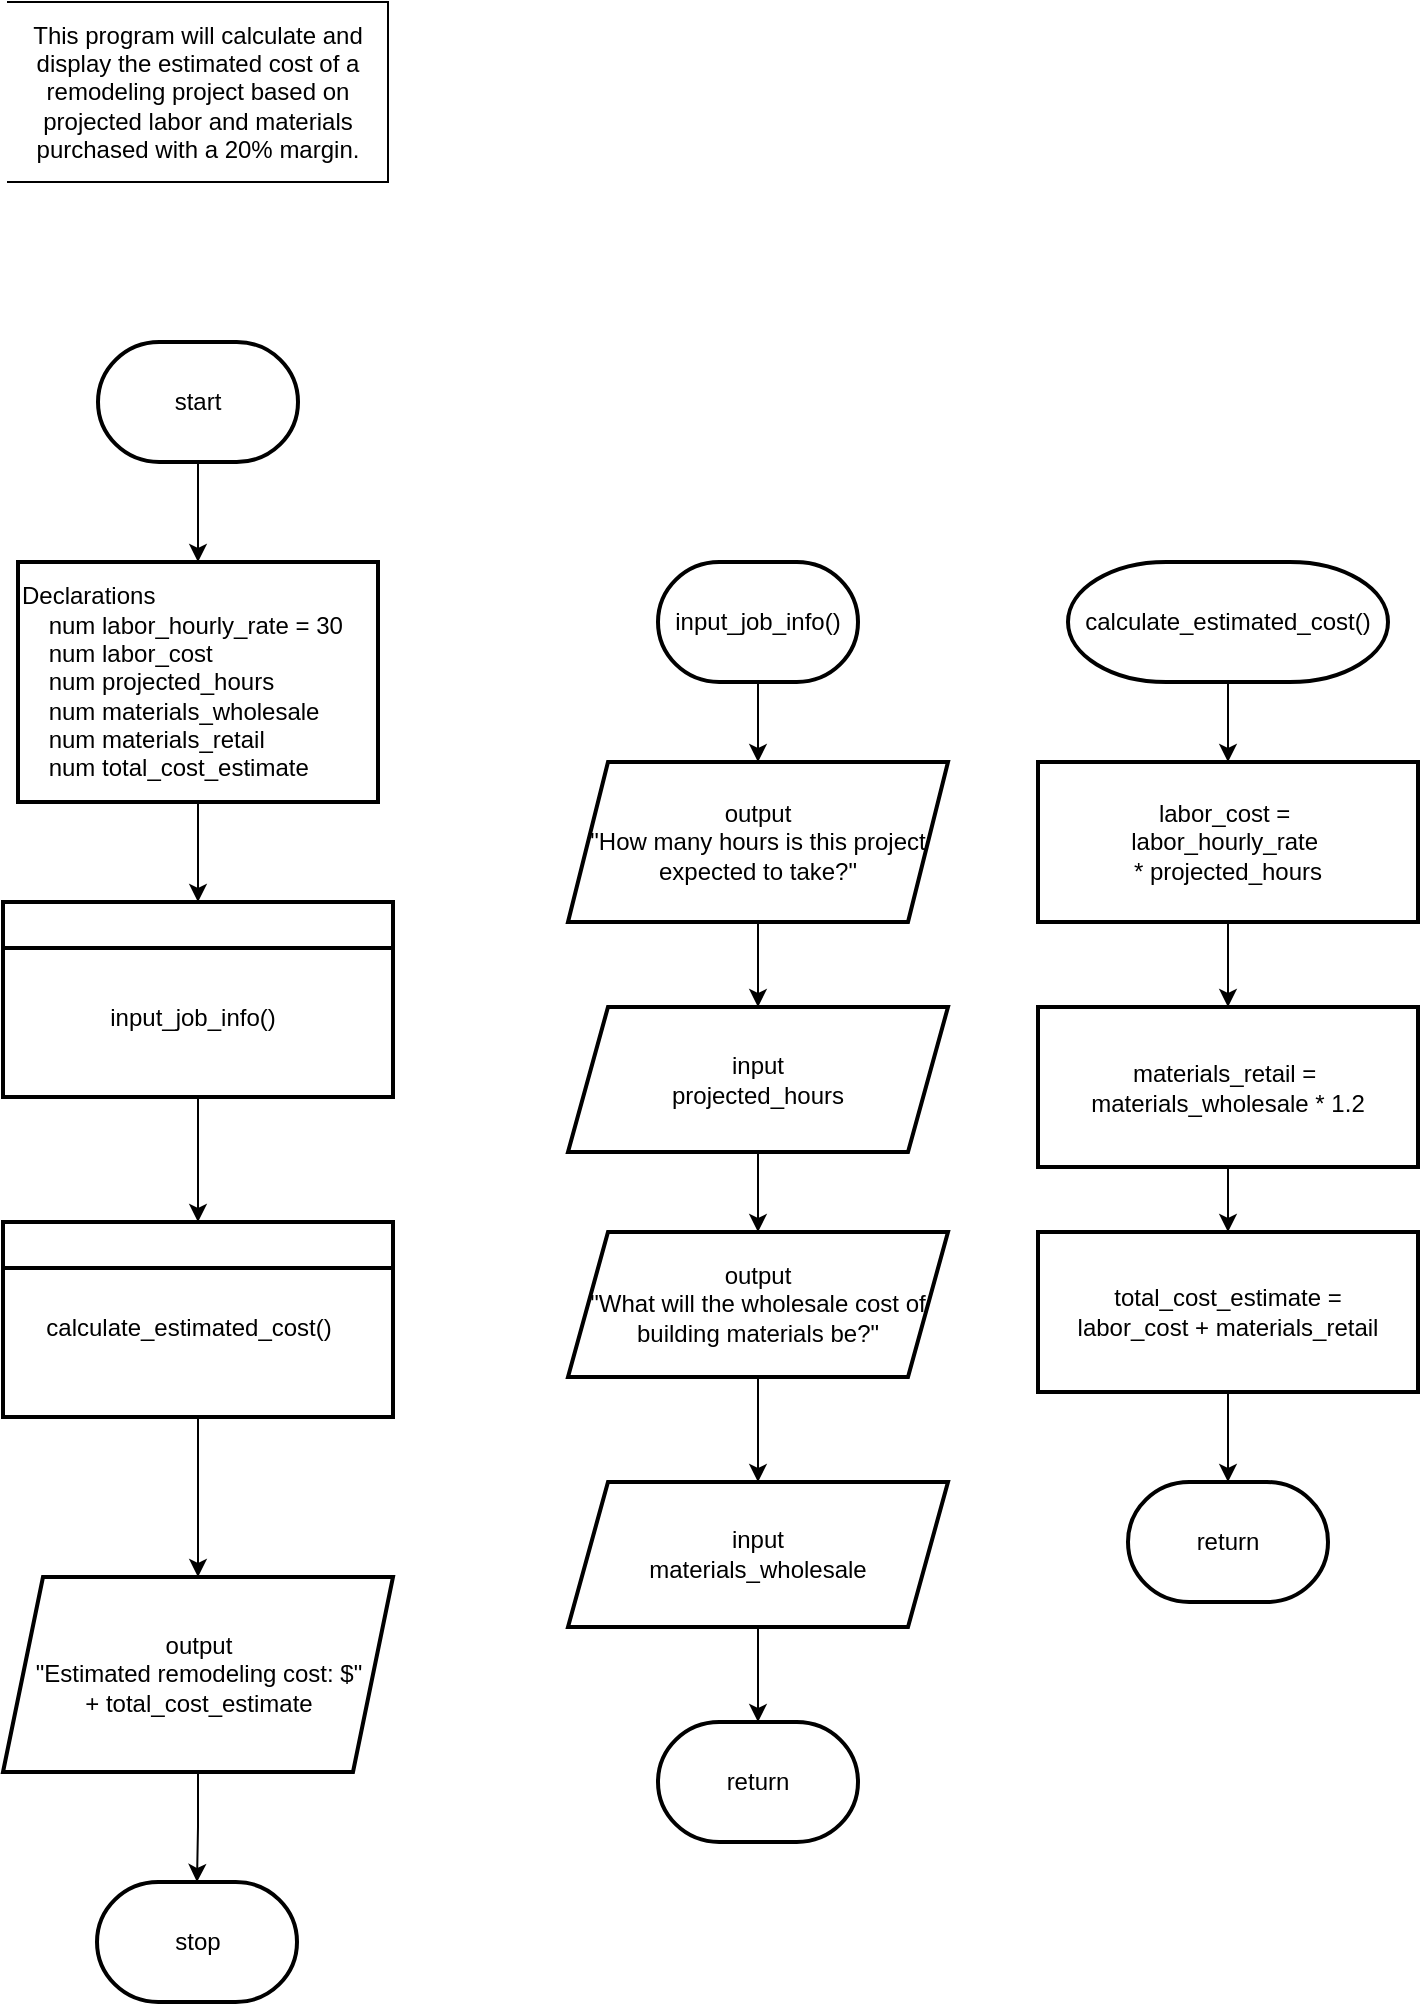 <mxfile version="24.7.5">
  <diagram name="Page-1" id="s3L-btYn44wDV7lQ9AKe">
    <mxGraphModel dx="1098" dy="1180" grid="1" gridSize="10" guides="1" tooltips="1" connect="1" arrows="1" fold="1" page="1" pageScale="1" pageWidth="850" pageHeight="1100" math="0" shadow="0">
      <root>
        <mxCell id="0" />
        <mxCell id="1" parent="0" />
        <mxCell id="SywsNwHquTh32yqQg8dh-3" value="This program will calculate and display the estimated cost of a remodeling project based on projected labor and materials purchased with a 20% margin." style="shape=partialRectangle;whiteSpace=wrap;html=1;left=0;fillColor=none;" vertex="1" parent="1">
          <mxGeometry x="40" y="40" width="190" height="90" as="geometry" />
        </mxCell>
        <mxCell id="SywsNwHquTh32yqQg8dh-6" value="" style="edgeStyle=orthogonalEdgeStyle;rounded=0;orthogonalLoop=1;jettySize=auto;html=1;" edge="1" parent="1" source="SywsNwHquTh32yqQg8dh-4" target="SywsNwHquTh32yqQg8dh-5">
          <mxGeometry relative="1" as="geometry" />
        </mxCell>
        <mxCell id="SywsNwHquTh32yqQg8dh-4" value="start" style="strokeWidth=2;html=1;shape=mxgraph.flowchart.terminator;whiteSpace=wrap;" vertex="1" parent="1">
          <mxGeometry x="85" y="210" width="100" height="60" as="geometry" />
        </mxCell>
        <mxCell id="SywsNwHquTh32yqQg8dh-8" value="" style="edgeStyle=orthogonalEdgeStyle;rounded=0;orthogonalLoop=1;jettySize=auto;html=1;" edge="1" parent="1" source="SywsNwHquTh32yqQg8dh-5" target="SywsNwHquTh32yqQg8dh-7">
          <mxGeometry relative="1" as="geometry" />
        </mxCell>
        <mxCell id="SywsNwHquTh32yqQg8dh-5" value="Declarations&lt;div&gt;&amp;nbsp; &amp;nbsp; num labor_hourly_rate = 30&lt;/div&gt;&lt;div&gt;&amp;nbsp; &amp;nbsp; num labor_cost&lt;/div&gt;&lt;div&gt;&amp;nbsp; &amp;nbsp; num projected_hours&lt;/div&gt;&lt;div&gt;&amp;nbsp; &amp;nbsp; num materials_wholesale&lt;/div&gt;&lt;div&gt;&amp;nbsp; &amp;nbsp; num materials_retail&lt;/div&gt;&lt;div&gt;&amp;nbsp; &amp;nbsp; num total_cost_estimate&lt;/div&gt;" style="whiteSpace=wrap;html=1;strokeWidth=2;align=left;" vertex="1" parent="1">
          <mxGeometry x="45" y="320" width="180" height="120" as="geometry" />
        </mxCell>
        <mxCell id="SywsNwHquTh32yqQg8dh-11" value="" style="edgeStyle=orthogonalEdgeStyle;rounded=0;orthogonalLoop=1;jettySize=auto;html=1;" edge="1" parent="1" source="SywsNwHquTh32yqQg8dh-7" target="SywsNwHquTh32yqQg8dh-10">
          <mxGeometry relative="1" as="geometry" />
        </mxCell>
        <mxCell id="SywsNwHquTh32yqQg8dh-7" value="" style="whiteSpace=wrap;html=1;align=left;strokeWidth=2;shape=swimlane;fontStyle=1;startSize=23;" vertex="1" parent="1">
          <mxGeometry x="37.5" y="490" width="195" height="97.5" as="geometry" />
        </mxCell>
        <mxCell id="SywsNwHquTh32yqQg8dh-9" value="input_job_info()" style="text;html=1;align=center;verticalAlign=middle;resizable=0;points=[];autosize=1;strokeColor=none;fillColor=none;" vertex="1" parent="1">
          <mxGeometry x="76.5" y="532.5" width="110" height="30" as="geometry" />
        </mxCell>
        <mxCell id="SywsNwHquTh32yqQg8dh-42" value="" style="edgeStyle=orthogonalEdgeStyle;rounded=0;orthogonalLoop=1;jettySize=auto;html=1;" edge="1" parent="1" source="SywsNwHquTh32yqQg8dh-10" target="SywsNwHquTh32yqQg8dh-41">
          <mxGeometry relative="1" as="geometry" />
        </mxCell>
        <mxCell id="SywsNwHquTh32yqQg8dh-10" value="" style="whiteSpace=wrap;html=1;align=left;strokeWidth=2;shape=swimlane;fontStyle=1;startSize=23;" vertex="1" parent="1">
          <mxGeometry x="37.5" y="650" width="195" height="97.5" as="geometry" />
        </mxCell>
        <mxCell id="SywsNwHquTh32yqQg8dh-12" value="calculate_estimated_cost()" style="text;html=1;align=center;verticalAlign=middle;resizable=0;points=[];autosize=1;strokeColor=none;fillColor=none;" vertex="1" parent="1">
          <mxGeometry x="45" y="688" width="170" height="30" as="geometry" />
        </mxCell>
        <mxCell id="SywsNwHquTh32yqQg8dh-15" value="" style="edgeStyle=orthogonalEdgeStyle;rounded=0;orthogonalLoop=1;jettySize=auto;html=1;" edge="1" parent="1" source="SywsNwHquTh32yqQg8dh-13" target="SywsNwHquTh32yqQg8dh-14">
          <mxGeometry relative="1" as="geometry" />
        </mxCell>
        <mxCell id="SywsNwHquTh32yqQg8dh-13" value="input_job_info()" style="strokeWidth=2;html=1;shape=mxgraph.flowchart.terminator;whiteSpace=wrap;" vertex="1" parent="1">
          <mxGeometry x="365" y="320" width="100" height="60" as="geometry" />
        </mxCell>
        <mxCell id="SywsNwHquTh32yqQg8dh-18" value="" style="edgeStyle=orthogonalEdgeStyle;rounded=0;orthogonalLoop=1;jettySize=auto;html=1;" edge="1" parent="1" source="SywsNwHquTh32yqQg8dh-14" target="SywsNwHquTh32yqQg8dh-17">
          <mxGeometry relative="1" as="geometry" />
        </mxCell>
        <mxCell id="SywsNwHquTh32yqQg8dh-14" value="output&lt;br&gt;&quot;How many hours is this project expected to take?&quot;" style="whiteSpace=wrap;html=1;strokeWidth=2;shape=parallelogram;fixedSize=1;rounded=0;perimeter=parallelogramPerimeter;" vertex="1" parent="1">
          <mxGeometry x="320" y="420" width="190" height="80" as="geometry" />
        </mxCell>
        <mxCell id="SywsNwHquTh32yqQg8dh-21" value="" style="edgeStyle=orthogonalEdgeStyle;rounded=0;orthogonalLoop=1;jettySize=auto;html=1;" edge="1" parent="1" source="SywsNwHquTh32yqQg8dh-17" target="SywsNwHquTh32yqQg8dh-20">
          <mxGeometry relative="1" as="geometry" />
        </mxCell>
        <mxCell id="SywsNwHquTh32yqQg8dh-17" value="input&lt;div&gt;projected_hours&lt;/div&gt;" style="whiteSpace=wrap;html=1;strokeWidth=2;shape=parallelogram;fixedSize=1;rounded=0;perimeter=parallelogramPerimeter;" vertex="1" parent="1">
          <mxGeometry x="320" y="542.5" width="190" height="72.5" as="geometry" />
        </mxCell>
        <mxCell id="SywsNwHquTh32yqQg8dh-23" value="" style="edgeStyle=orthogonalEdgeStyle;rounded=0;orthogonalLoop=1;jettySize=auto;html=1;" edge="1" parent="1" source="SywsNwHquTh32yqQg8dh-20" target="SywsNwHquTh32yqQg8dh-22">
          <mxGeometry relative="1" as="geometry" />
        </mxCell>
        <mxCell id="SywsNwHquTh32yqQg8dh-20" value="output&lt;br&gt;&quot;What will the wholesale cost of building materials be?&quot;" style="whiteSpace=wrap;html=1;strokeWidth=2;shape=parallelogram;fixedSize=1;rounded=0;perimeter=parallelogramPerimeter;" vertex="1" parent="1">
          <mxGeometry x="320" y="655" width="190" height="72.5" as="geometry" />
        </mxCell>
        <mxCell id="SywsNwHquTh32yqQg8dh-25" value="" style="edgeStyle=orthogonalEdgeStyle;rounded=0;orthogonalLoop=1;jettySize=auto;html=1;" edge="1" parent="1" source="SywsNwHquTh32yqQg8dh-22" target="SywsNwHquTh32yqQg8dh-24">
          <mxGeometry relative="1" as="geometry" />
        </mxCell>
        <mxCell id="SywsNwHquTh32yqQg8dh-22" value="input&lt;br&gt;materials_wholesale" style="whiteSpace=wrap;html=1;strokeWidth=2;shape=parallelogram;fixedSize=1;rounded=0;perimeter=parallelogramPerimeter;" vertex="1" parent="1">
          <mxGeometry x="320" y="780" width="190" height="72.5" as="geometry" />
        </mxCell>
        <mxCell id="SywsNwHquTh32yqQg8dh-24" value="return" style="strokeWidth=2;html=1;shape=mxgraph.flowchart.terminator;whiteSpace=wrap;" vertex="1" parent="1">
          <mxGeometry x="365" y="900" width="100" height="60" as="geometry" />
        </mxCell>
        <mxCell id="SywsNwHquTh32yqQg8dh-31" value="" style="edgeStyle=orthogonalEdgeStyle;rounded=0;orthogonalLoop=1;jettySize=auto;html=1;" edge="1" parent="1" source="SywsNwHquTh32yqQg8dh-26" target="SywsNwHquTh32yqQg8dh-30">
          <mxGeometry relative="1" as="geometry" />
        </mxCell>
        <mxCell id="SywsNwHquTh32yqQg8dh-26" value="calculate_estimated_cost()" style="strokeWidth=2;html=1;shape=mxgraph.flowchart.terminator;whiteSpace=wrap;" vertex="1" parent="1">
          <mxGeometry x="570" y="320" width="160" height="60" as="geometry" />
        </mxCell>
        <mxCell id="SywsNwHquTh32yqQg8dh-36" value="" style="edgeStyle=orthogonalEdgeStyle;rounded=0;orthogonalLoop=1;jettySize=auto;html=1;" edge="1" parent="1" source="SywsNwHquTh32yqQg8dh-30" target="SywsNwHquTh32yqQg8dh-35">
          <mxGeometry relative="1" as="geometry" />
        </mxCell>
        <mxCell id="SywsNwHquTh32yqQg8dh-30" value="labor_cost =&amp;nbsp;&lt;div&gt;labor_hourly_rate&amp;nbsp;&lt;/div&gt;&lt;div&gt;* projected_hours&lt;/div&gt;" style="whiteSpace=wrap;html=1;strokeWidth=2;shape=label;fixedSize=1;rounded=0;" vertex="1" parent="1">
          <mxGeometry x="555" y="420" width="190" height="80" as="geometry" />
        </mxCell>
        <mxCell id="SywsNwHquTh32yqQg8dh-38" value="" style="edgeStyle=orthogonalEdgeStyle;rounded=0;orthogonalLoop=1;jettySize=auto;html=1;" edge="1" parent="1" source="SywsNwHquTh32yqQg8dh-35" target="SywsNwHquTh32yqQg8dh-37">
          <mxGeometry relative="1" as="geometry" />
        </mxCell>
        <mxCell id="SywsNwHquTh32yqQg8dh-35" value="materials_retail =&amp;nbsp;&lt;div&gt;materials_wholesale * 1.2&lt;/div&gt;" style="whiteSpace=wrap;html=1;strokeWidth=2;shape=label;fixedSize=1;rounded=0;" vertex="1" parent="1">
          <mxGeometry x="555" y="542.5" width="190" height="80" as="geometry" />
        </mxCell>
        <mxCell id="SywsNwHquTh32yqQg8dh-40" value="" style="edgeStyle=orthogonalEdgeStyle;rounded=0;orthogonalLoop=1;jettySize=auto;html=1;" edge="1" parent="1" source="SywsNwHquTh32yqQg8dh-37" target="SywsNwHquTh32yqQg8dh-39">
          <mxGeometry relative="1" as="geometry" />
        </mxCell>
        <mxCell id="SywsNwHquTh32yqQg8dh-37" value="total_cost_estimate =&lt;div&gt;labor_cost + materials_retail&lt;/div&gt;" style="whiteSpace=wrap;html=1;strokeWidth=2;shape=label;fixedSize=1;rounded=0;" vertex="1" parent="1">
          <mxGeometry x="555" y="655" width="190" height="80" as="geometry" />
        </mxCell>
        <mxCell id="SywsNwHquTh32yqQg8dh-39" value="return" style="strokeWidth=2;html=1;shape=mxgraph.flowchart.terminator;whiteSpace=wrap;" vertex="1" parent="1">
          <mxGeometry x="600" y="780" width="100" height="60" as="geometry" />
        </mxCell>
        <mxCell id="SywsNwHquTh32yqQg8dh-44" value="" style="edgeStyle=orthogonalEdgeStyle;rounded=0;orthogonalLoop=1;jettySize=auto;html=1;" edge="1" parent="1" source="SywsNwHquTh32yqQg8dh-41" target="SywsNwHquTh32yqQg8dh-43">
          <mxGeometry relative="1" as="geometry" />
        </mxCell>
        <mxCell id="SywsNwHquTh32yqQg8dh-41" value="&lt;span style=&quot;font-weight: normal;&quot;&gt;output&lt;/span&gt;&lt;div&gt;&lt;span style=&quot;font-weight: normal;&quot;&gt;&quot;Estimated remodeling cost: $&quot;&lt;/span&gt;&lt;/div&gt;&lt;div&gt;&lt;span style=&quot;font-weight: normal;&quot;&gt;+ total_cost_estimate&lt;/span&gt;&lt;/div&gt;" style="whiteSpace=wrap;html=1;align=center;strokeWidth=2;shape=parallelogram;fontStyle=1;startSize=23;rounded=0;perimeter=parallelogramPerimeter;fixedSize=1;" vertex="1" parent="1">
          <mxGeometry x="37.5" y="827.5" width="195" height="97.5" as="geometry" />
        </mxCell>
        <mxCell id="SywsNwHquTh32yqQg8dh-43" value="stop" style="strokeWidth=2;html=1;shape=mxgraph.flowchart.terminator;whiteSpace=wrap;" vertex="1" parent="1">
          <mxGeometry x="84.5" y="980" width="100" height="60" as="geometry" />
        </mxCell>
      </root>
    </mxGraphModel>
  </diagram>
</mxfile>
